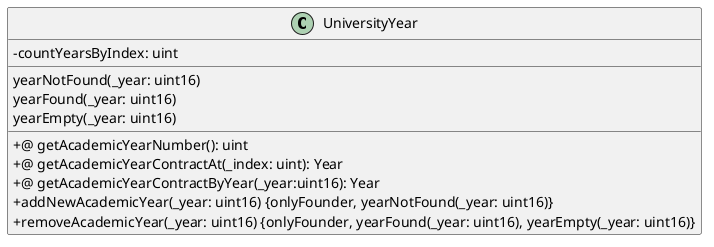 @startuml
skinparam classAttributeIconSize 0
class UniversityYear {
- countYearsByIndex: uint
__
yearNotFound(_year: uint16)
yearFound(_year: uint16)
yearEmpty(_year: uint16)
__
+@ getAcademicYearNumber(): uint
+@ getAcademicYearContractAt(_index: uint): Year
+@ getAcademicYearContractByYear(_year:uint16): Year
+ addNewAcademicYear(_year: uint16) {onlyFounder, yearNotFound(_year: uint16)}
+ removeAcademicYear(_year: uint16) {onlyFounder, yearFound(_year: uint16), yearEmpty(_year: uint16)}
}
@enduml
